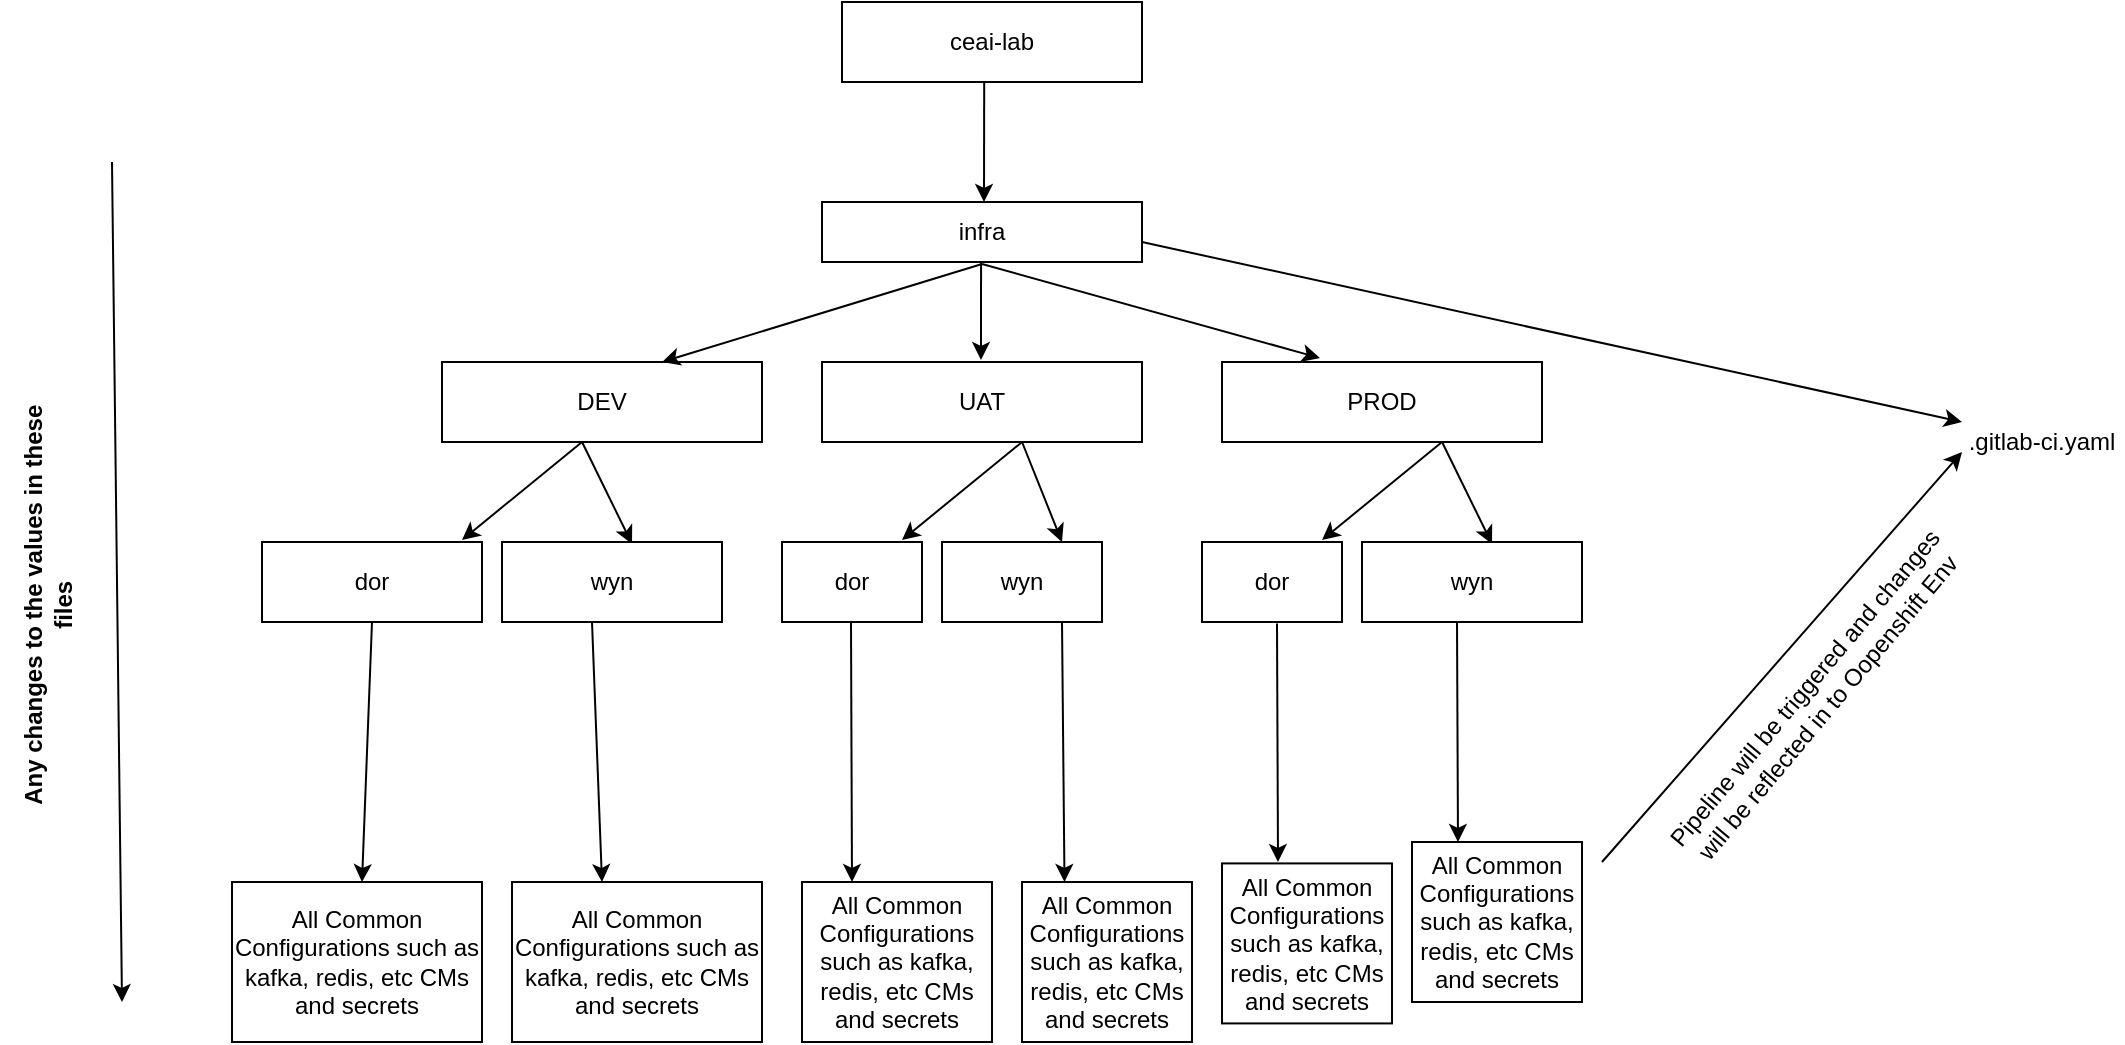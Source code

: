 <mxfile version="13.6.4" type="github">
  <diagram id="C5RBs43oDa-KdzZeNtuy" name="Page-1">
    <mxGraphModel dx="2249" dy="713" grid="1" gridSize="10" guides="1" tooltips="1" connect="1" arrows="1" fold="1" page="1" pageScale="1" pageWidth="827" pageHeight="1169" math="0" shadow="0">
      <root>
        <mxCell id="WIyWlLk6GJQsqaUBKTNV-0" />
        <mxCell id="WIyWlLk6GJQsqaUBKTNV-1" parent="WIyWlLk6GJQsqaUBKTNV-0" />
        <mxCell id="0-Yrpr5TJiJ0qa2s8P8Z-0" value="ceai-lab" style="rounded=0;whiteSpace=wrap;html=1;" vertex="1" parent="WIyWlLk6GJQsqaUBKTNV-1">
          <mxGeometry x="60" y="20" width="150" height="40" as="geometry" />
        </mxCell>
        <mxCell id="0-Yrpr5TJiJ0qa2s8P8Z-2" value="" style="endArrow=classic;html=1;exitX=0.474;exitY=1.013;exitDx=0;exitDy=0;exitPerimeter=0;" edge="1" parent="WIyWlLk6GJQsqaUBKTNV-1" source="0-Yrpr5TJiJ0qa2s8P8Z-0">
          <mxGeometry width="50" height="50" relative="1" as="geometry">
            <mxPoint x="160" y="190" as="sourcePoint" />
            <mxPoint x="131" y="120" as="targetPoint" />
          </mxGeometry>
        </mxCell>
        <mxCell id="0-Yrpr5TJiJ0qa2s8P8Z-3" value="infra" style="rounded=0;whiteSpace=wrap;html=1;" vertex="1" parent="WIyWlLk6GJQsqaUBKTNV-1">
          <mxGeometry x="50" y="120" width="160" height="30" as="geometry" />
        </mxCell>
        <mxCell id="0-Yrpr5TJiJ0qa2s8P8Z-5" value="" style="endArrow=classic;html=1;exitX=0.474;exitY=1.013;exitDx=0;exitDy=0;exitPerimeter=0;" edge="1" parent="WIyWlLk6GJQsqaUBKTNV-1">
          <mxGeometry width="50" height="50" relative="1" as="geometry">
            <mxPoint x="129.52" y="150.0" as="sourcePoint" />
            <mxPoint x="129.5" y="198.96" as="targetPoint" />
          </mxGeometry>
        </mxCell>
        <mxCell id="0-Yrpr5TJiJ0qa2s8P8Z-6" value="UAT" style="rounded=0;whiteSpace=wrap;html=1;" vertex="1" parent="WIyWlLk6GJQsqaUBKTNV-1">
          <mxGeometry x="50" y="200" width="160" height="40" as="geometry" />
        </mxCell>
        <mxCell id="0-Yrpr5TJiJ0qa2s8P8Z-8" value="" style="endArrow=classic;html=1;exitX=0.474;exitY=1.013;exitDx=0;exitDy=0;exitPerimeter=0;" edge="1" parent="WIyWlLk6GJQsqaUBKTNV-1">
          <mxGeometry width="50" height="50" relative="1" as="geometry">
            <mxPoint x="-69.98" y="240" as="sourcePoint" />
            <mxPoint x="-130" y="289" as="targetPoint" />
          </mxGeometry>
        </mxCell>
        <mxCell id="0-Yrpr5TJiJ0qa2s8P8Z-9" value="DEV" style="rounded=0;whiteSpace=wrap;html=1;" vertex="1" parent="WIyWlLk6GJQsqaUBKTNV-1">
          <mxGeometry x="-140" y="200" width="160" height="40" as="geometry" />
        </mxCell>
        <mxCell id="0-Yrpr5TJiJ0qa2s8P8Z-10" value="PROD" style="rounded=0;whiteSpace=wrap;html=1;" vertex="1" parent="WIyWlLk6GJQsqaUBKTNV-1">
          <mxGeometry x="250" y="200" width="160" height="40" as="geometry" />
        </mxCell>
        <mxCell id="0-Yrpr5TJiJ0qa2s8P8Z-11" value="" style="endArrow=classic;html=1;exitX=0.474;exitY=1.013;exitDx=0;exitDy=0;exitPerimeter=0;entryX=0.5;entryY=0;entryDx=0;entryDy=0;" edge="1" parent="WIyWlLk6GJQsqaUBKTNV-1">
          <mxGeometry width="50" height="50" relative="1" as="geometry">
            <mxPoint x="130.02" y="151.04" as="sourcePoint" />
            <mxPoint x="-30" y="200" as="targetPoint" />
          </mxGeometry>
        </mxCell>
        <mxCell id="0-Yrpr5TJiJ0qa2s8P8Z-12" value="" style="endArrow=classic;html=1;exitX=0.474;exitY=1.013;exitDx=0;exitDy=0;exitPerimeter=0;entryX=0.306;entryY=-0.05;entryDx=0;entryDy=0;entryPerimeter=0;" edge="1" parent="WIyWlLk6GJQsqaUBKTNV-1" target="0-Yrpr5TJiJ0qa2s8P8Z-10">
          <mxGeometry width="50" height="50" relative="1" as="geometry">
            <mxPoint x="130.02" y="151.04" as="sourcePoint" />
            <mxPoint x="306.08" y="189" as="targetPoint" />
          </mxGeometry>
        </mxCell>
        <mxCell id="0-Yrpr5TJiJ0qa2s8P8Z-13" value="" style="endArrow=classic;html=1;exitX=0.474;exitY=1.013;exitDx=0;exitDy=0;exitPerimeter=0;entryX=0.591;entryY=0.025;entryDx=0;entryDy=0;entryPerimeter=0;" edge="1" parent="WIyWlLk6GJQsqaUBKTNV-1" target="0-Yrpr5TJiJ0qa2s8P8Z-15">
          <mxGeometry width="50" height="50" relative="1" as="geometry">
            <mxPoint x="-69.98" y="240" as="sourcePoint" />
            <mxPoint x="-40" y="280" as="targetPoint" />
          </mxGeometry>
        </mxCell>
        <mxCell id="0-Yrpr5TJiJ0qa2s8P8Z-14" value="dor" style="rounded=0;whiteSpace=wrap;html=1;" vertex="1" parent="WIyWlLk6GJQsqaUBKTNV-1">
          <mxGeometry x="-230" y="290" width="110" height="40" as="geometry" />
        </mxCell>
        <mxCell id="0-Yrpr5TJiJ0qa2s8P8Z-15" value="wyn" style="rounded=0;whiteSpace=wrap;html=1;" vertex="1" parent="WIyWlLk6GJQsqaUBKTNV-1">
          <mxGeometry x="-110" y="290" width="110" height="40" as="geometry" />
        </mxCell>
        <mxCell id="0-Yrpr5TJiJ0qa2s8P8Z-16" value="" style="endArrow=classic;html=1;exitX=0.474;exitY=1.013;exitDx=0;exitDy=0;exitPerimeter=0;" edge="1" parent="WIyWlLk6GJQsqaUBKTNV-1">
          <mxGeometry width="50" height="50" relative="1" as="geometry">
            <mxPoint x="150.02" y="240" as="sourcePoint" />
            <mxPoint x="90" y="289" as="targetPoint" />
          </mxGeometry>
        </mxCell>
        <mxCell id="0-Yrpr5TJiJ0qa2s8P8Z-17" value="" style="endArrow=classic;html=1;exitX=0.474;exitY=1.013;exitDx=0;exitDy=0;exitPerimeter=0;entryX=0.75;entryY=0;entryDx=0;entryDy=0;" edge="1" parent="WIyWlLk6GJQsqaUBKTNV-1" target="0-Yrpr5TJiJ0qa2s8P8Z-19">
          <mxGeometry width="50" height="50" relative="1" as="geometry">
            <mxPoint x="150.02" y="240" as="sourcePoint" />
            <mxPoint x="180" y="280" as="targetPoint" />
          </mxGeometry>
        </mxCell>
        <mxCell id="0-Yrpr5TJiJ0qa2s8P8Z-18" value="dor" style="rounded=0;whiteSpace=wrap;html=1;" vertex="1" parent="WIyWlLk6GJQsqaUBKTNV-1">
          <mxGeometry x="30" y="290" width="70" height="40" as="geometry" />
        </mxCell>
        <mxCell id="0-Yrpr5TJiJ0qa2s8P8Z-19" value="wyn" style="rounded=0;whiteSpace=wrap;html=1;" vertex="1" parent="WIyWlLk6GJQsqaUBKTNV-1">
          <mxGeometry x="110" y="290" width="80" height="40" as="geometry" />
        </mxCell>
        <mxCell id="0-Yrpr5TJiJ0qa2s8P8Z-20" value="" style="endArrow=classic;html=1;exitX=0.474;exitY=1.013;exitDx=0;exitDy=0;exitPerimeter=0;" edge="1" parent="WIyWlLk6GJQsqaUBKTNV-1">
          <mxGeometry width="50" height="50" relative="1" as="geometry">
            <mxPoint x="360.02" y="240" as="sourcePoint" />
            <mxPoint x="300" y="289" as="targetPoint" />
          </mxGeometry>
        </mxCell>
        <mxCell id="0-Yrpr5TJiJ0qa2s8P8Z-21" value="" style="endArrow=classic;html=1;exitX=0.474;exitY=1.013;exitDx=0;exitDy=0;exitPerimeter=0;entryX=0.591;entryY=0.025;entryDx=0;entryDy=0;entryPerimeter=0;" edge="1" parent="WIyWlLk6GJQsqaUBKTNV-1" target="0-Yrpr5TJiJ0qa2s8P8Z-23">
          <mxGeometry width="50" height="50" relative="1" as="geometry">
            <mxPoint x="360.02" y="240" as="sourcePoint" />
            <mxPoint x="390" y="280" as="targetPoint" />
          </mxGeometry>
        </mxCell>
        <mxCell id="0-Yrpr5TJiJ0qa2s8P8Z-22" value="dor" style="rounded=0;whiteSpace=wrap;html=1;" vertex="1" parent="WIyWlLk6GJQsqaUBKTNV-1">
          <mxGeometry x="240" y="290" width="70" height="40" as="geometry" />
        </mxCell>
        <mxCell id="0-Yrpr5TJiJ0qa2s8P8Z-23" value="wyn" style="rounded=0;whiteSpace=wrap;html=1;" vertex="1" parent="WIyWlLk6GJQsqaUBKTNV-1">
          <mxGeometry x="320" y="290" width="110" height="40" as="geometry" />
        </mxCell>
        <mxCell id="0-Yrpr5TJiJ0qa2s8P8Z-24" value="" style="endArrow=classic;html=1;exitX=0.5;exitY=1;exitDx=0;exitDy=0;" edge="1" parent="WIyWlLk6GJQsqaUBKTNV-1" source="0-Yrpr5TJiJ0qa2s8P8Z-14">
          <mxGeometry width="50" height="50" relative="1" as="geometry">
            <mxPoint x="-69.98" y="360" as="sourcePoint" />
            <mxPoint x="-180" y="460" as="targetPoint" />
          </mxGeometry>
        </mxCell>
        <mxCell id="0-Yrpr5TJiJ0qa2s8P8Z-25" value="" style="endArrow=classic;html=1;exitX=0.5;exitY=1;exitDx=0;exitDy=0;" edge="1" parent="WIyWlLk6GJQsqaUBKTNV-1">
          <mxGeometry width="50" height="50" relative="1" as="geometry">
            <mxPoint x="-65" y="330" as="sourcePoint" />
            <mxPoint x="-60" y="460" as="targetPoint" />
          </mxGeometry>
        </mxCell>
        <mxCell id="0-Yrpr5TJiJ0qa2s8P8Z-26" value="" style="endArrow=classic;html=1;exitX=0.5;exitY=1;exitDx=0;exitDy=0;" edge="1" parent="WIyWlLk6GJQsqaUBKTNV-1">
          <mxGeometry width="50" height="50" relative="1" as="geometry">
            <mxPoint x="64.5" y="330" as="sourcePoint" />
            <mxPoint x="65" y="460" as="targetPoint" />
          </mxGeometry>
        </mxCell>
        <mxCell id="0-Yrpr5TJiJ0qa2s8P8Z-27" value="" style="endArrow=classic;html=1;exitX=0.75;exitY=1;exitDx=0;exitDy=0;entryX=0.25;entryY=0;entryDx=0;entryDy=0;" edge="1" parent="WIyWlLk6GJQsqaUBKTNV-1" source="0-Yrpr5TJiJ0qa2s8P8Z-19" target="0-Yrpr5TJiJ0qa2s8P8Z-41">
          <mxGeometry width="50" height="50" relative="1" as="geometry">
            <mxPoint x="180" y="330" as="sourcePoint" />
            <mxPoint x="180" y="440" as="targetPoint" />
          </mxGeometry>
        </mxCell>
        <mxCell id="0-Yrpr5TJiJ0qa2s8P8Z-28" value="" style="endArrow=classic;html=1;exitX=0.5;exitY=1;exitDx=0;exitDy=0;" edge="1" parent="WIyWlLk6GJQsqaUBKTNV-1">
          <mxGeometry width="50" height="50" relative="1" as="geometry">
            <mxPoint x="277.5" y="330.71" as="sourcePoint" />
            <mxPoint x="278" y="450" as="targetPoint" />
          </mxGeometry>
        </mxCell>
        <mxCell id="0-Yrpr5TJiJ0qa2s8P8Z-29" value="" style="endArrow=classic;html=1;exitX=0.5;exitY=1;exitDx=0;exitDy=0;" edge="1" parent="WIyWlLk6GJQsqaUBKTNV-1">
          <mxGeometry width="50" height="50" relative="1" as="geometry">
            <mxPoint x="367.5" y="330" as="sourcePoint" />
            <mxPoint x="368" y="440" as="targetPoint" />
          </mxGeometry>
        </mxCell>
        <mxCell id="0-Yrpr5TJiJ0qa2s8P8Z-30" value="All Common Configurations such as kafka, redis, etc CMs and secrets" style="rounded=0;whiteSpace=wrap;html=1;" vertex="1" parent="WIyWlLk6GJQsqaUBKTNV-1">
          <mxGeometry x="-245" y="460" width="125" height="80" as="geometry" />
        </mxCell>
        <mxCell id="0-Yrpr5TJiJ0qa2s8P8Z-31" value="" style="endArrow=classic;html=1;exitX=0.474;exitY=1.013;exitDx=0;exitDy=0;exitPerimeter=0;entryX=0;entryY=0;entryDx=0;entryDy=0;" edge="1" parent="WIyWlLk6GJQsqaUBKTNV-1" target="0-Yrpr5TJiJ0qa2s8P8Z-33">
          <mxGeometry width="50" height="50" relative="1" as="geometry">
            <mxPoint x="210" y="140.0" as="sourcePoint" />
            <mxPoint x="640" y="220" as="targetPoint" />
          </mxGeometry>
        </mxCell>
        <mxCell id="0-Yrpr5TJiJ0qa2s8P8Z-33" value=".gitlab-ci.yaml" style="text;html=1;strokeColor=none;fillColor=none;align=center;verticalAlign=middle;whiteSpace=wrap;rounded=0;" vertex="1" parent="WIyWlLk6GJQsqaUBKTNV-1">
          <mxGeometry x="620" y="230" width="80" height="20" as="geometry" />
        </mxCell>
        <mxCell id="0-Yrpr5TJiJ0qa2s8P8Z-36" value="Pipeline will be triggered and changes will be reflected in to Oopenshift Env" style="text;html=1;strokeColor=none;fillColor=none;align=center;verticalAlign=middle;whiteSpace=wrap;rounded=0;rotation=-50;" vertex="1" parent="WIyWlLk6GJQsqaUBKTNV-1">
          <mxGeometry x="443.51" y="344.55" width="206.26" height="46.57" as="geometry" />
        </mxCell>
        <mxCell id="0-Yrpr5TJiJ0qa2s8P8Z-39" value="All Common Configurations such as kafka, redis, etc CMs and secrets" style="rounded=0;whiteSpace=wrap;html=1;" vertex="1" parent="WIyWlLk6GJQsqaUBKTNV-1">
          <mxGeometry x="-105" y="460" width="125" height="80" as="geometry" />
        </mxCell>
        <mxCell id="0-Yrpr5TJiJ0qa2s8P8Z-40" value="All Common Configurations such as kafka, redis, etc CMs and secrets" style="rounded=0;whiteSpace=wrap;html=1;" vertex="1" parent="WIyWlLk6GJQsqaUBKTNV-1">
          <mxGeometry x="40" y="460" width="95" height="80" as="geometry" />
        </mxCell>
        <mxCell id="0-Yrpr5TJiJ0qa2s8P8Z-41" value="All Common Configurations such as kafka, redis, etc CMs and secrets" style="rounded=0;whiteSpace=wrap;html=1;" vertex="1" parent="WIyWlLk6GJQsqaUBKTNV-1">
          <mxGeometry x="150" y="460" width="85" height="80" as="geometry" />
        </mxCell>
        <mxCell id="0-Yrpr5TJiJ0qa2s8P8Z-42" value="All Common Configurations such as kafka, redis, etc CMs and secrets" style="rounded=0;whiteSpace=wrap;html=1;" vertex="1" parent="WIyWlLk6GJQsqaUBKTNV-1">
          <mxGeometry x="250" y="450.71" width="85" height="80" as="geometry" />
        </mxCell>
        <mxCell id="0-Yrpr5TJiJ0qa2s8P8Z-43" value="All Common Configurations such as kafka, redis, etc CMs and secrets" style="rounded=0;whiteSpace=wrap;html=1;" vertex="1" parent="WIyWlLk6GJQsqaUBKTNV-1">
          <mxGeometry x="345" y="440" width="85" height="80" as="geometry" />
        </mxCell>
        <mxCell id="0-Yrpr5TJiJ0qa2s8P8Z-44" value="" style="endArrow=classic;html=1;exitX=0.5;exitY=1;exitDx=0;exitDy=0;" edge="1" parent="WIyWlLk6GJQsqaUBKTNV-1">
          <mxGeometry width="50" height="50" relative="1" as="geometry">
            <mxPoint x="-305" y="100" as="sourcePoint" />
            <mxPoint x="-300" y="520" as="targetPoint" />
          </mxGeometry>
        </mxCell>
        <mxCell id="0-Yrpr5TJiJ0qa2s8P8Z-45" value="" style="endArrow=classic;html=1;entryX=0;entryY=0.75;entryDx=0;entryDy=0;" edge="1" parent="WIyWlLk6GJQsqaUBKTNV-1" target="0-Yrpr5TJiJ0qa2s8P8Z-33">
          <mxGeometry width="50" height="50" relative="1" as="geometry">
            <mxPoint x="440" y="450" as="sourcePoint" />
            <mxPoint x="571.64" y="280" as="targetPoint" />
          </mxGeometry>
        </mxCell>
        <mxCell id="0-Yrpr5TJiJ0qa2s8P8Z-46" value="Any changes to the values in these files" style="text;html=1;strokeColor=none;fillColor=none;align=center;verticalAlign=middle;whiteSpace=wrap;rounded=0;rotation=-90;fontStyle=1" vertex="1" parent="WIyWlLk6GJQsqaUBKTNV-1">
          <mxGeometry x="-440" y="297.98" width="206.26" height="46.57" as="geometry" />
        </mxCell>
      </root>
    </mxGraphModel>
  </diagram>
</mxfile>
